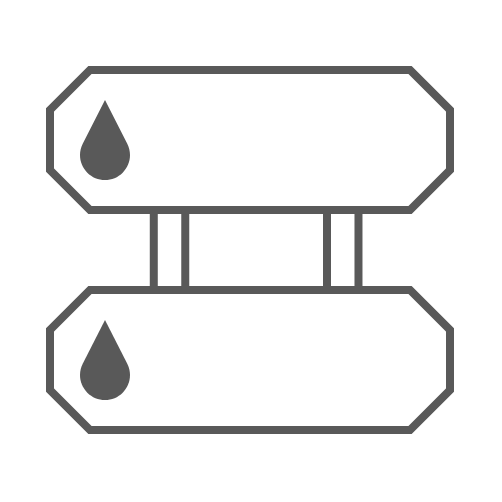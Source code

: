 <mxfile version="24.5.3" type="device">
  <diagram name="Page-1" id="ZcRAXSWJTWcisyccbfvs">
    <mxGraphModel dx="1348" dy="830" grid="1" gridSize="5" guides="1" tooltips="1" connect="1" arrows="1" fold="1" page="1" pageScale="1" pageWidth="827" pageHeight="1169" math="0" shadow="0">
      <root>
        <mxCell id="0" />
        <mxCell id="1" parent="0" />
        <mxCell id="aRZHve7nk3sMqHiDy-_R-70" value="" style="rounded=0;whiteSpace=wrap;html=1;fillColor=none;strokeColor=none;" parent="1" vertex="1">
          <mxGeometry x="275" y="825" width="250" height="250" as="geometry" />
        </mxCell>
        <mxCell id="Fp-3le5AyKjKQmz78DfR-10" value="" style="endArrow=none;html=1;rounded=0;strokeWidth=4;strokeColor=#595959;" parent="1" edge="1">
          <mxGeometry width="50" height="50" relative="1" as="geometry">
            <mxPoint x="300" y="900" as="sourcePoint" />
            <mxPoint x="300" y="900" as="targetPoint" />
            <Array as="points">
              <mxPoint x="300" y="880" />
              <mxPoint x="320" y="860" />
              <mxPoint x="480" y="860" />
              <mxPoint x="500" y="880" />
              <mxPoint x="500" y="910" />
              <mxPoint x="480" y="930" />
              <mxPoint x="320" y="930" />
              <mxPoint x="300" y="910" />
            </Array>
          </mxGeometry>
        </mxCell>
        <mxCell id="Fp-3le5AyKjKQmz78DfR-19" value="" style="endArrow=none;html=1;rounded=0;strokeWidth=4;strokeColor=#595959;" parent="1" edge="1">
          <mxGeometry width="50" height="50" relative="1" as="geometry">
            <mxPoint x="300" y="1010" as="sourcePoint" />
            <mxPoint x="300" y="1010" as="targetPoint" />
            <Array as="points">
              <mxPoint x="300" y="990" />
              <mxPoint x="320" y="970" />
              <mxPoint x="480" y="970" />
              <mxPoint x="500" y="990" />
              <mxPoint x="500" y="1020" />
              <mxPoint x="480" y="1040" />
              <mxPoint x="320" y="1040" />
              <mxPoint x="300" y="1020" />
            </Array>
          </mxGeometry>
        </mxCell>
        <mxCell id="Fp-3le5AyKjKQmz78DfR-20" value="" style="endArrow=none;html=1;rounded=0;strokeWidth=4;strokeColor=#595959;" parent="1" edge="1">
          <mxGeometry width="50" height="50" relative="1" as="geometry">
            <mxPoint x="351.89" y="970" as="sourcePoint" />
            <mxPoint x="351.89" y="930" as="targetPoint" />
          </mxGeometry>
        </mxCell>
        <mxCell id="Fp-3le5AyKjKQmz78DfR-21" value="" style="endArrow=none;html=1;rounded=0;strokeWidth=4;strokeColor=#595959;" parent="1" edge="1">
          <mxGeometry width="50" height="50" relative="1" as="geometry">
            <mxPoint x="367.63" y="970" as="sourcePoint" />
            <mxPoint x="367.63" y="930" as="targetPoint" />
          </mxGeometry>
        </mxCell>
        <mxCell id="Fp-3le5AyKjKQmz78DfR-22" value="" style="endArrow=none;html=1;rounded=0;strokeWidth=4;strokeColor=#595959;" parent="1" edge="1">
          <mxGeometry width="50" height="50" relative="1" as="geometry">
            <mxPoint x="438.5" y="970" as="sourcePoint" />
            <mxPoint x="438.5" y="930" as="targetPoint" />
          </mxGeometry>
        </mxCell>
        <mxCell id="Fp-3le5AyKjKQmz78DfR-23" value="" style="endArrow=none;html=1;rounded=0;strokeWidth=4;strokeColor=#595959;" parent="1" edge="1">
          <mxGeometry width="50" height="50" relative="1" as="geometry">
            <mxPoint x="454.24" y="970" as="sourcePoint" />
            <mxPoint x="454.24" y="930" as="targetPoint" />
          </mxGeometry>
        </mxCell>
        <mxCell id="Fp-3le5AyKjKQmz78DfR-24" value="" style="verticalLabelPosition=bottom;verticalAlign=top;html=1;shape=mxgraph.basic.drop;strokeColor=none;fillColor=#595959;gradientColor=none;" parent="1" vertex="1">
          <mxGeometry x="315" y="985" width="25" height="40" as="geometry" />
        </mxCell>
        <mxCell id="Fp-3le5AyKjKQmz78DfR-25" value="" style="verticalLabelPosition=bottom;verticalAlign=top;html=1;shape=mxgraph.basic.drop;strokeColor=none;fillColor=#595959;" parent="1" vertex="1">
          <mxGeometry x="315" y="875" width="25" height="40" as="geometry" />
        </mxCell>
      </root>
    </mxGraphModel>
  </diagram>
</mxfile>
